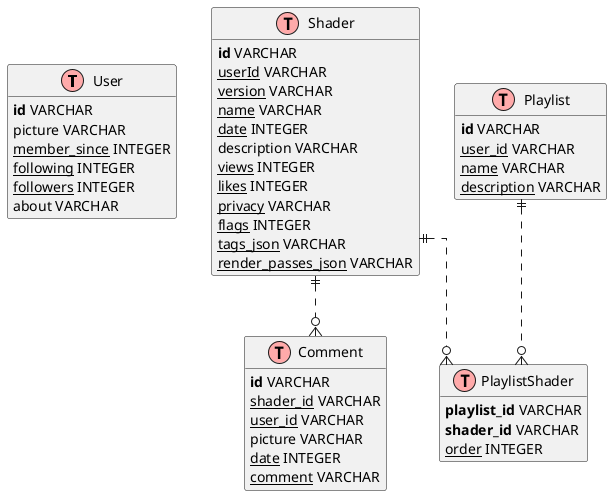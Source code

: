 @startuml model

!define Table(name,desc) class name as "desc" << (T,#FFAAAA) >>
!define primary_key(x) <b>x</b>
!define unique(x) <color:green>x</color>
!define not_null(x) <u>x</u>
!define null(x) x

hide methods
skinparam linetype ortho

Table(User, "User") {
    primary_key(id) VARCHAR
    null(picture) VARCHAR
    not_null(member_since) INTEGER
    not_null(following) INTEGER
    not_null(followers) INTEGER
    null(about) VARCHAR
}

Table(Shader, "Shader") {
    primary_key(id) VARCHAR
    not_null(userId) VARCHAR
    not_null(version) VARCHAR
    not_null(name) VARCHAR
    not_null(date) INTEGER
    null(description) VARCHAR
    not_null(views) INTEGER
    not_null(likes) INTEGER
    not_null(privacy) VARCHAR
    not_null(flags) INTEGER
    not_null(tags_json) VARCHAR
    not_null(render_passes_json) VARCHAR
}

Table(Comment, "Comment") {
    primary_key(id) VARCHAR
    not_null(shader_id) VARCHAR
    not_null(user_id) VARCHAR
    null(picture) VARCHAR
    not_null(date) INTEGER
    not_null(comment) VARCHAR
}

Table(Playlist, "Playlist") {
    primary_key(id) VARCHAR
    not_null(user_id) VARCHAR
    not_null(name) VARCHAR
    not_null(description) VARCHAR
}

Table(PlaylistShader, "PlaylistShader") {
    primary_key(playlist_id) VARCHAR
    primary_key(shader_id) VARCHAR
    not_null(order) INTEGER
}

Shader ||..o{ Comment

Shader ||..o{ PlaylistShader
Playlist ||..o{ PlaylistShader

@enduml